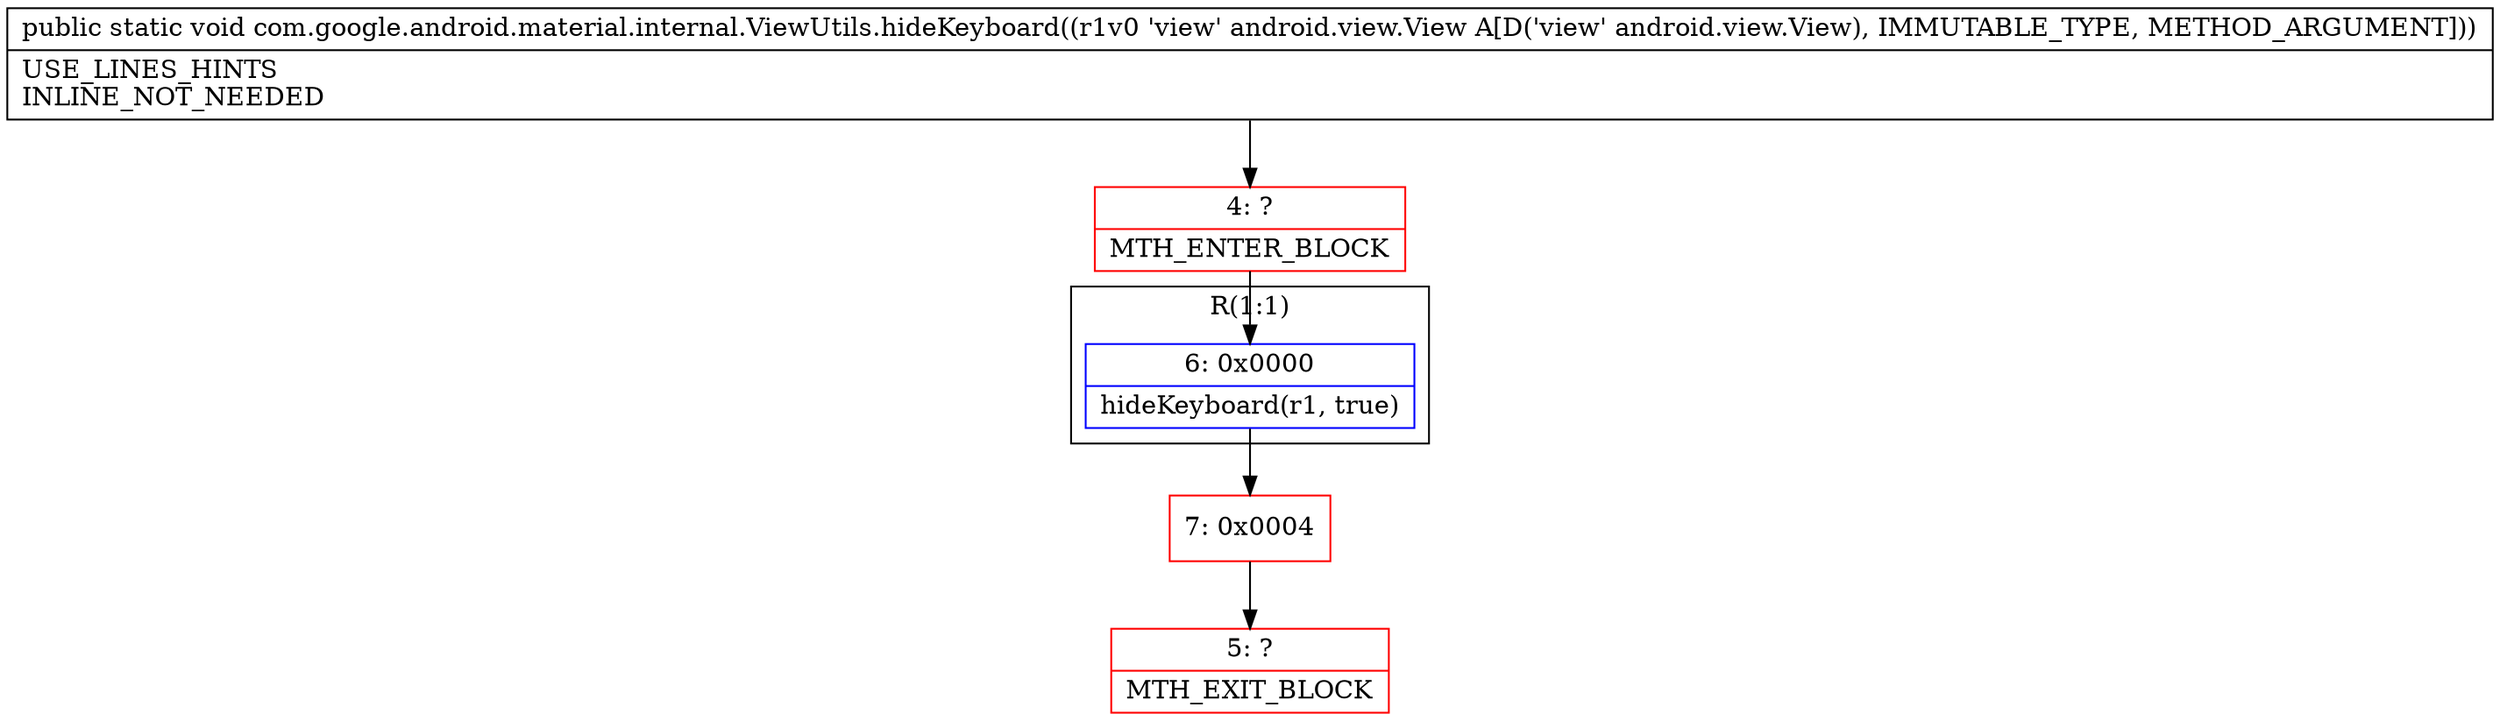 digraph "CFG forcom.google.android.material.internal.ViewUtils.hideKeyboard(Landroid\/view\/View;)V" {
subgraph cluster_Region_208127284 {
label = "R(1:1)";
node [shape=record,color=blue];
Node_6 [shape=record,label="{6\:\ 0x0000|hideKeyboard(r1, true)\l}"];
}
Node_4 [shape=record,color=red,label="{4\:\ ?|MTH_ENTER_BLOCK\l}"];
Node_7 [shape=record,color=red,label="{7\:\ 0x0004}"];
Node_5 [shape=record,color=red,label="{5\:\ ?|MTH_EXIT_BLOCK\l}"];
MethodNode[shape=record,label="{public static void com.google.android.material.internal.ViewUtils.hideKeyboard((r1v0 'view' android.view.View A[D('view' android.view.View), IMMUTABLE_TYPE, METHOD_ARGUMENT]))  | USE_LINES_HINTS\lINLINE_NOT_NEEDED\l}"];
MethodNode -> Node_4;Node_6 -> Node_7;
Node_4 -> Node_6;
Node_7 -> Node_5;
}

